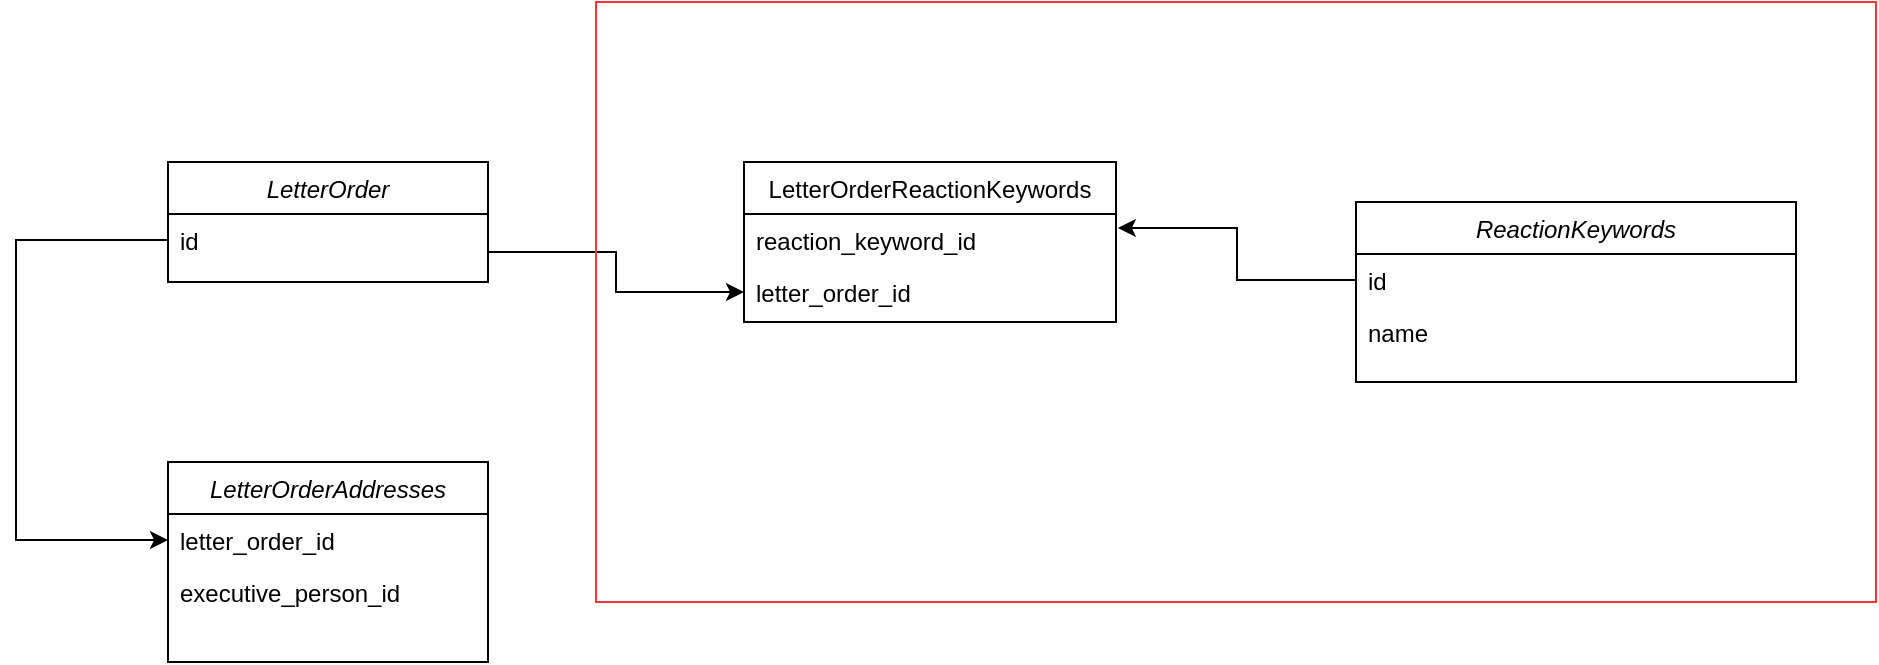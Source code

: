 <mxfile version="18.1.2" type="github">
  <diagram id="C5RBs43oDa-KdzZeNtuy" name="Page-1">
    <mxGraphModel dx="2013" dy="589" grid="1" gridSize="10" guides="1" tooltips="1" connect="1" arrows="1" fold="1" page="1" pageScale="1" pageWidth="827" pageHeight="1169" math="0" shadow="0">
      <root>
        <mxCell id="WIyWlLk6GJQsqaUBKTNV-0" />
        <mxCell id="WIyWlLk6GJQsqaUBKTNV-1" parent="WIyWlLk6GJQsqaUBKTNV-0" />
        <mxCell id="zkfFHV4jXpPFQw0GAbJ--0" value="LetterOrder" style="swimlane;fontStyle=2;align=center;verticalAlign=top;childLayout=stackLayout;horizontal=1;startSize=26;horizontalStack=0;resizeParent=1;resizeLast=0;collapsible=1;marginBottom=0;rounded=0;shadow=0;strokeWidth=1;" parent="WIyWlLk6GJQsqaUBKTNV-1" vertex="1">
          <mxGeometry x="-34" y="110" width="160" height="60" as="geometry">
            <mxRectangle x="230" y="140" width="160" height="26" as="alternateBounds" />
          </mxGeometry>
        </mxCell>
        <mxCell id="aDcSeYgGuh5CXjdHpkGd-15" value="id" style="text;align=left;verticalAlign=top;spacingLeft=4;spacingRight=4;overflow=hidden;rotatable=0;points=[[0,0.5],[1,0.5]];portConstraint=eastwest;" vertex="1" parent="zkfFHV4jXpPFQw0GAbJ--0">
          <mxGeometry y="26" width="160" height="26" as="geometry" />
        </mxCell>
        <mxCell id="zkfFHV4jXpPFQw0GAbJ--17" value="LetterOrderReactionKeywords" style="swimlane;fontStyle=0;align=center;verticalAlign=top;childLayout=stackLayout;horizontal=1;startSize=26;horizontalStack=0;resizeParent=1;resizeLast=0;collapsible=1;marginBottom=0;rounded=0;shadow=0;strokeWidth=1;" parent="WIyWlLk6GJQsqaUBKTNV-1" vertex="1">
          <mxGeometry x="254" y="110" width="186" height="80" as="geometry">
            <mxRectangle x="550" y="140" width="160" height="26" as="alternateBounds" />
          </mxGeometry>
        </mxCell>
        <mxCell id="aDcSeYgGuh5CXjdHpkGd-2" value="reaction_keyword_id" style="text;align=left;verticalAlign=top;spacingLeft=4;spacingRight=4;overflow=hidden;rotatable=0;points=[[0,0.5],[1,0.5]];portConstraint=eastwest;" vertex="1" parent="zkfFHV4jXpPFQw0GAbJ--17">
          <mxGeometry y="26" width="186" height="26" as="geometry" />
        </mxCell>
        <mxCell id="zkfFHV4jXpPFQw0GAbJ--24" value="letter_order_id" style="text;align=left;verticalAlign=top;spacingLeft=4;spacingRight=4;overflow=hidden;rotatable=0;points=[[0,0.5],[1,0.5]];portConstraint=eastwest;" parent="zkfFHV4jXpPFQw0GAbJ--17" vertex="1">
          <mxGeometry y="52" width="186" height="26" as="geometry" />
        </mxCell>
        <mxCell id="aDcSeYgGuh5CXjdHpkGd-0" value="" style="endArrow=classic;html=1;rounded=0;exitX=1;exitY=0.75;exitDx=0;exitDy=0;entryX=0;entryY=0.5;entryDx=0;entryDy=0;edgeStyle=orthogonalEdgeStyle;" edge="1" parent="WIyWlLk6GJQsqaUBKTNV-1" source="zkfFHV4jXpPFQw0GAbJ--0" target="zkfFHV4jXpPFQw0GAbJ--24">
          <mxGeometry width="50" height="50" relative="1" as="geometry">
            <mxPoint x="136" y="320" as="sourcePoint" />
            <mxPoint x="186" y="270" as="targetPoint" />
          </mxGeometry>
        </mxCell>
        <mxCell id="aDcSeYgGuh5CXjdHpkGd-3" value="ReactionKeywords" style="swimlane;fontStyle=2;align=center;verticalAlign=top;childLayout=stackLayout;horizontal=1;startSize=26;horizontalStack=0;resizeParent=1;resizeLast=0;collapsible=1;marginBottom=0;rounded=0;shadow=0;strokeWidth=1;" vertex="1" parent="WIyWlLk6GJQsqaUBKTNV-1">
          <mxGeometry x="560" y="130" width="220" height="90" as="geometry">
            <mxRectangle x="230" y="140" width="160" height="26" as="alternateBounds" />
          </mxGeometry>
        </mxCell>
        <mxCell id="aDcSeYgGuh5CXjdHpkGd-6" value="id" style="text;align=left;verticalAlign=top;spacingLeft=4;spacingRight=4;overflow=hidden;rotatable=0;points=[[0,0.5],[1,0.5]];portConstraint=eastwest;" vertex="1" parent="aDcSeYgGuh5CXjdHpkGd-3">
          <mxGeometry y="26" width="220" height="26" as="geometry" />
        </mxCell>
        <mxCell id="aDcSeYgGuh5CXjdHpkGd-10" value="name" style="text;align=left;verticalAlign=top;spacingLeft=4;spacingRight=4;overflow=hidden;rotatable=0;points=[[0,0.5],[1,0.5]];portConstraint=eastwest;" vertex="1" parent="aDcSeYgGuh5CXjdHpkGd-3">
          <mxGeometry y="52" width="220" height="26" as="geometry" />
        </mxCell>
        <mxCell id="aDcSeYgGuh5CXjdHpkGd-7" value="" style="endArrow=classic;html=1;rounded=0;exitX=0;exitY=0.5;exitDx=0;exitDy=0;entryX=1.005;entryY=0.269;entryDx=0;entryDy=0;edgeStyle=elbowEdgeStyle;entryPerimeter=0;" edge="1" parent="WIyWlLk6GJQsqaUBKTNV-1" source="aDcSeYgGuh5CXjdHpkGd-6" target="aDcSeYgGuh5CXjdHpkGd-2">
          <mxGeometry width="50" height="50" relative="1" as="geometry">
            <mxPoint x="260" y="290" as="sourcePoint" />
            <mxPoint x="388" y="310" as="targetPoint" />
          </mxGeometry>
        </mxCell>
        <mxCell id="aDcSeYgGuh5CXjdHpkGd-11" value="LetterOrderAddresses" style="swimlane;fontStyle=2;align=center;verticalAlign=top;childLayout=stackLayout;horizontal=1;startSize=26;horizontalStack=0;resizeParent=1;resizeLast=0;collapsible=1;marginBottom=0;rounded=0;shadow=0;strokeWidth=1;" vertex="1" parent="WIyWlLk6GJQsqaUBKTNV-1">
          <mxGeometry x="-34" y="260" width="160" height="100" as="geometry">
            <mxRectangle x="230" y="140" width="160" height="26" as="alternateBounds" />
          </mxGeometry>
        </mxCell>
        <mxCell id="aDcSeYgGuh5CXjdHpkGd-12" value="letter_order_id" style="text;align=left;verticalAlign=top;spacingLeft=4;spacingRight=4;overflow=hidden;rotatable=0;points=[[0,0.5],[1,0.5]];portConstraint=eastwest;" vertex="1" parent="aDcSeYgGuh5CXjdHpkGd-11">
          <mxGeometry y="26" width="160" height="26" as="geometry" />
        </mxCell>
        <mxCell id="aDcSeYgGuh5CXjdHpkGd-13" value="executive_person_id" style="text;align=left;verticalAlign=top;spacingLeft=4;spacingRight=4;overflow=hidden;rotatable=0;points=[[0,0.5],[1,0.5]];portConstraint=eastwest;" vertex="1" parent="aDcSeYgGuh5CXjdHpkGd-11">
          <mxGeometry y="52" width="160" height="26" as="geometry" />
        </mxCell>
        <mxCell id="aDcSeYgGuh5CXjdHpkGd-16" value="" style="endArrow=classic;html=1;rounded=0;exitX=0;exitY=0.5;exitDx=0;exitDy=0;entryX=0;entryY=0.5;entryDx=0;entryDy=0;edgeStyle=orthogonalEdgeStyle;" edge="1" parent="WIyWlLk6GJQsqaUBKTNV-1" source="aDcSeYgGuh5CXjdHpkGd-15" target="aDcSeYgGuh5CXjdHpkGd-12">
          <mxGeometry width="50" height="50" relative="1" as="geometry">
            <mxPoint x="136" y="165" as="sourcePoint" />
            <mxPoint x="264" y="185" as="targetPoint" />
            <Array as="points">
              <mxPoint x="-110" y="149" />
              <mxPoint x="-110" y="299" />
            </Array>
          </mxGeometry>
        </mxCell>
        <mxCell id="aDcSeYgGuh5CXjdHpkGd-17" value="" style="rounded=0;whiteSpace=wrap;html=1;fillColor=none;strokeColor=#FF3333;" vertex="1" parent="WIyWlLk6GJQsqaUBKTNV-1">
          <mxGeometry x="180" y="30" width="640" height="300" as="geometry" />
        </mxCell>
      </root>
    </mxGraphModel>
  </diagram>
</mxfile>
